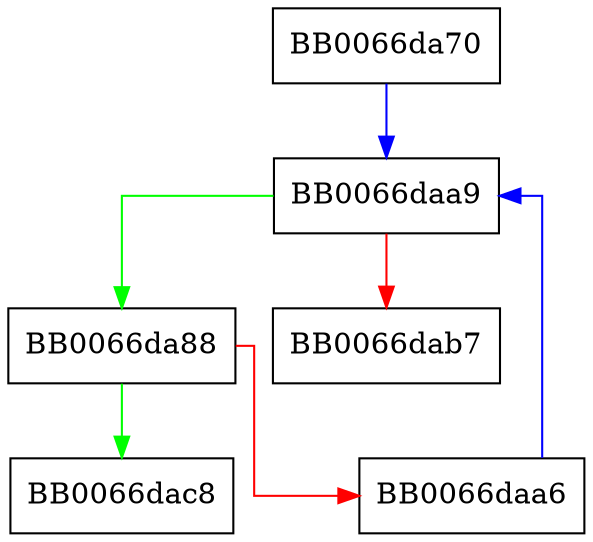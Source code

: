 digraph SXNET_get_id_INTEGER {
  node [shape="box"];
  graph [splines=ortho];
  BB0066da70 -> BB0066daa9 [color="blue"];
  BB0066da88 -> BB0066dac8 [color="green"];
  BB0066da88 -> BB0066daa6 [color="red"];
  BB0066daa6 -> BB0066daa9 [color="blue"];
  BB0066daa9 -> BB0066da88 [color="green"];
  BB0066daa9 -> BB0066dab7 [color="red"];
}